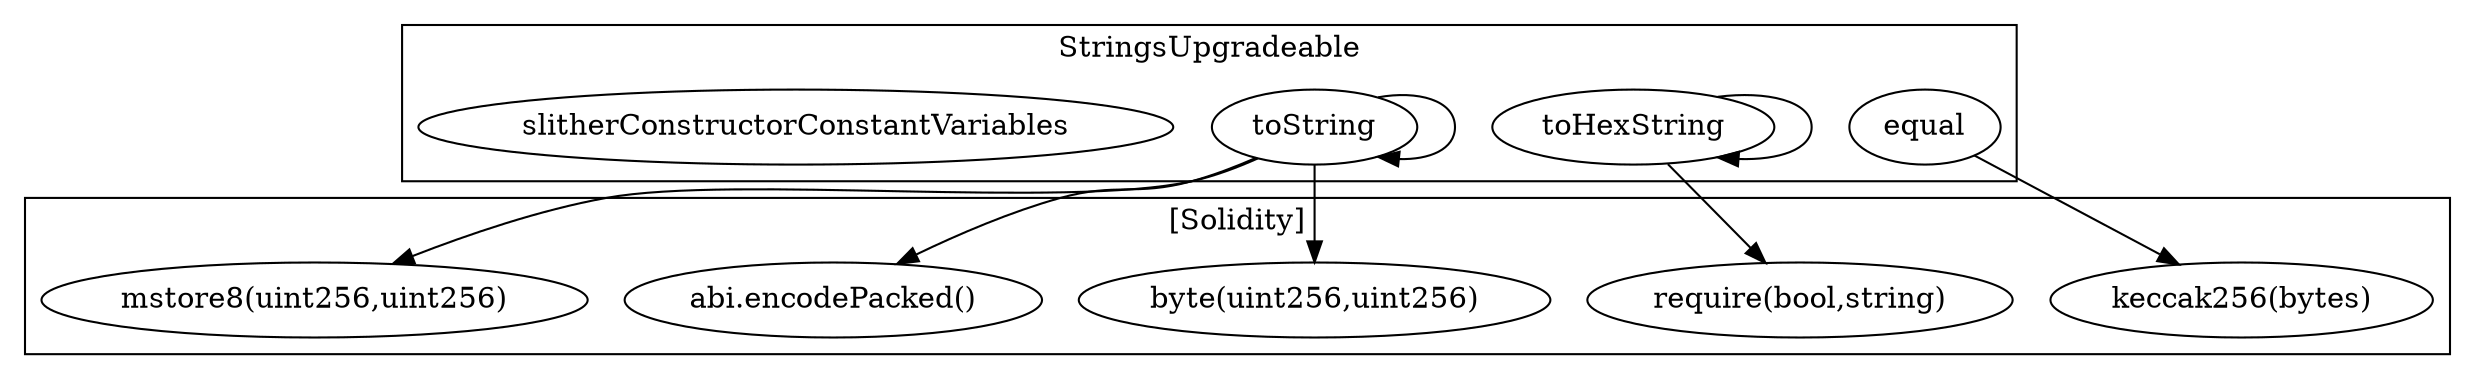 strict digraph {
subgraph cluster_2435_StringsUpgradeable {
label = "StringsUpgradeable"
"2435_equal" [label="equal"]
"2435_toHexString" [label="toHexString"]
"2435_toString" [label="toString"]
"2435_slitherConstructorConstantVariables" [label="slitherConstructorConstantVariables"]
"2435_toHexString" -> "2435_toHexString"
"2435_toString" -> "2435_toString"
}subgraph cluster_solidity {
label = "[Solidity]"
"keccak256(bytes)" 
"abi.encodePacked()" 
"require(bool,string)" 
"byte(uint256,uint256)" 
"mstore8(uint256,uint256)" 
"2435_toString" -> "mstore8(uint256,uint256)"
"2435_toHexString" -> "require(bool,string)"
"2435_equal" -> "keccak256(bytes)"
"2435_toString" -> "byte(uint256,uint256)"
"2435_toString" -> "abi.encodePacked()"
}
}